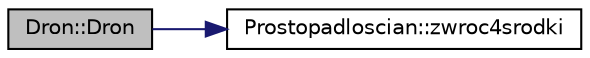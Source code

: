 digraph "Dron::Dron"
{
  edge [fontname="Helvetica",fontsize="10",labelfontname="Helvetica",labelfontsize="10"];
  node [fontname="Helvetica",fontsize="10",shape=record];
  rankdir="LR";
  Node0 [label="Dron::Dron",height=0.2,width=0.4,color="black", fillcolor="grey75", style="filled", fontcolor="black"];
  Node0 -> Node1 [color="midnightblue",fontsize="10",style="solid",fontname="Helvetica"];
  Node1 [label="Prostopadloscian::zwroc4srodki",height=0.2,width=0.4,color="black", fillcolor="white", style="filled",URL="$class_prostopadloscian.html#a870c8e7e36f441d393c9e39700327cb9"];
}
